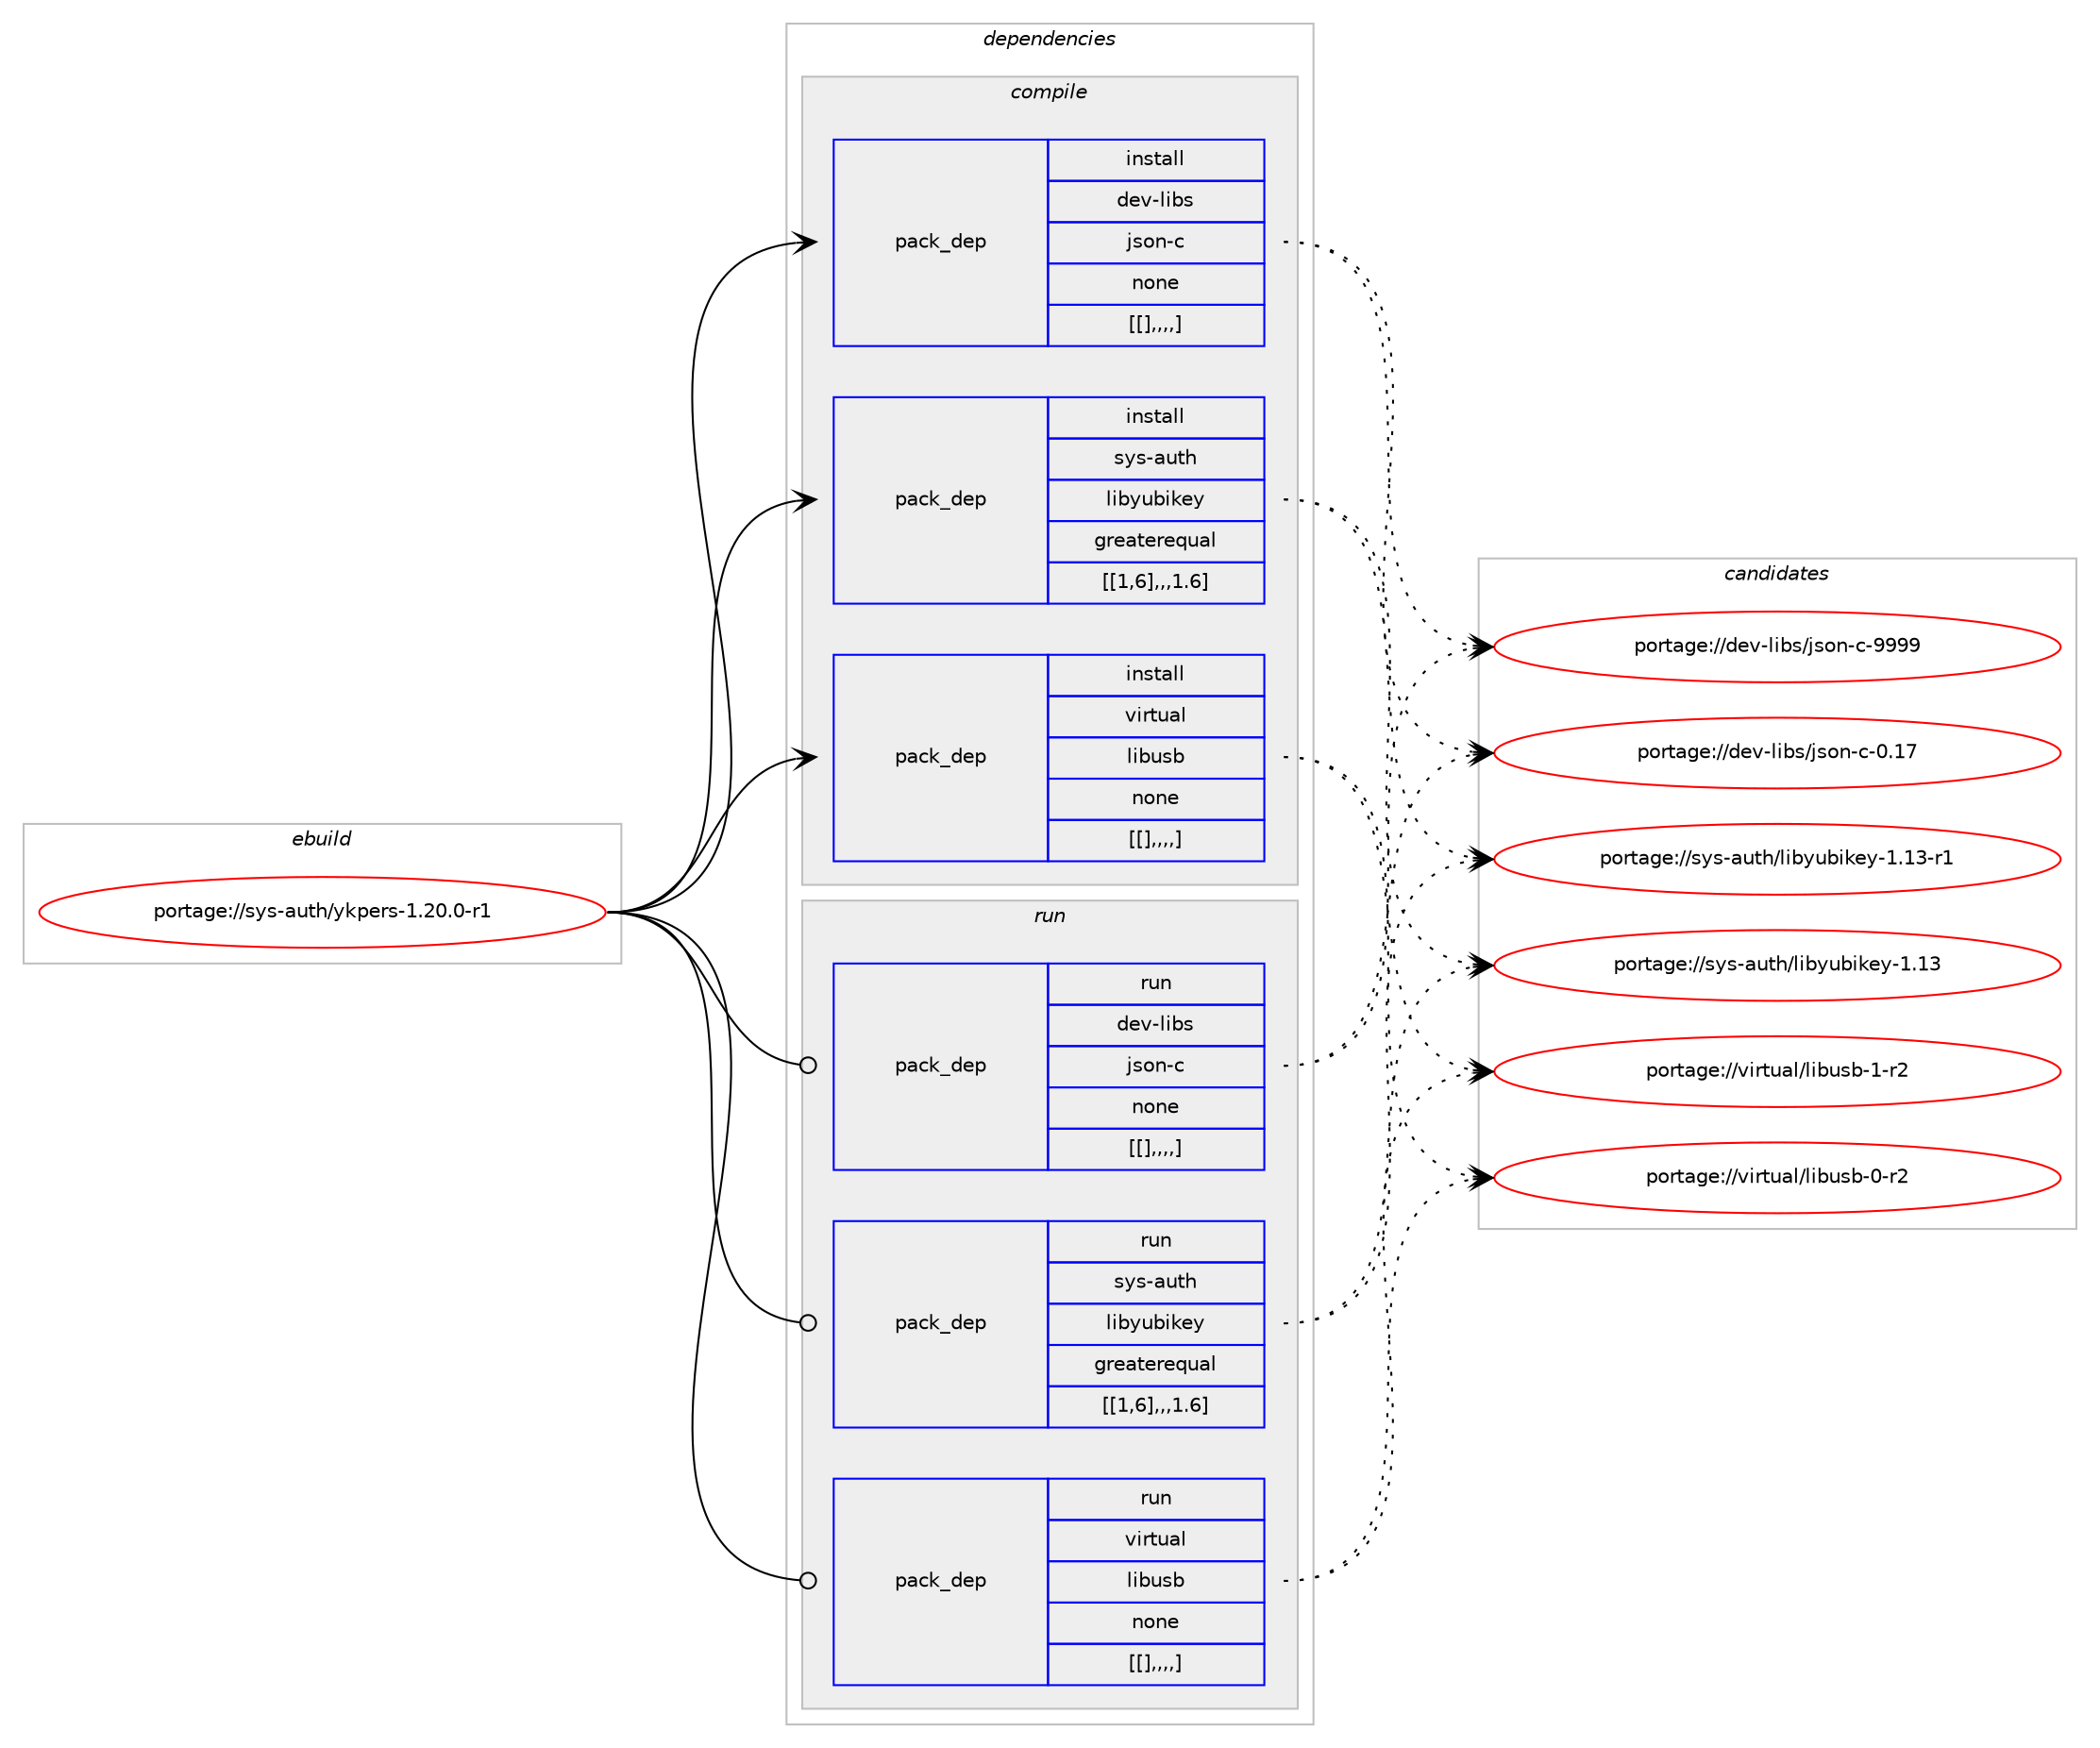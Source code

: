 digraph prolog {

# *************
# Graph options
# *************

newrank=true;
concentrate=true;
compound=true;
graph [rankdir=LR,fontname=Helvetica,fontsize=10,ranksep=1.5];#, ranksep=2.5, nodesep=0.2];
edge  [arrowhead=vee];
node  [fontname=Helvetica,fontsize=10];

# **********
# The ebuild
# **********

subgraph cluster_leftcol {
color=gray;
label=<<i>ebuild</i>>;
id [label="portage://sys-auth/ykpers-1.20.0-r1", color=red, width=4, href="../sys-auth/ykpers-1.20.0-r1.svg"];
}

# ****************
# The dependencies
# ****************

subgraph cluster_midcol {
color=gray;
label=<<i>dependencies</i>>;
subgraph cluster_compile {
fillcolor="#eeeeee";
style=filled;
label=<<i>compile</i>>;
subgraph pack323777 {
dependency444544 [label=<<TABLE BORDER="0" CELLBORDER="1" CELLSPACING="0" CELLPADDING="4" WIDTH="220"><TR><TD ROWSPAN="6" CELLPADDING="30">pack_dep</TD></TR><TR><TD WIDTH="110">install</TD></TR><TR><TD>dev-libs</TD></TR><TR><TD>json-c</TD></TR><TR><TD>none</TD></TR><TR><TD>[[],,,,]</TD></TR></TABLE>>, shape=none, color=blue];
}
id:e -> dependency444544:w [weight=20,style="solid",arrowhead="vee"];
subgraph pack323778 {
dependency444545 [label=<<TABLE BORDER="0" CELLBORDER="1" CELLSPACING="0" CELLPADDING="4" WIDTH="220"><TR><TD ROWSPAN="6" CELLPADDING="30">pack_dep</TD></TR><TR><TD WIDTH="110">install</TD></TR><TR><TD>sys-auth</TD></TR><TR><TD>libyubikey</TD></TR><TR><TD>greaterequal</TD></TR><TR><TD>[[1,6],,,1.6]</TD></TR></TABLE>>, shape=none, color=blue];
}
id:e -> dependency444545:w [weight=20,style="solid",arrowhead="vee"];
subgraph pack323779 {
dependency444546 [label=<<TABLE BORDER="0" CELLBORDER="1" CELLSPACING="0" CELLPADDING="4" WIDTH="220"><TR><TD ROWSPAN="6" CELLPADDING="30">pack_dep</TD></TR><TR><TD WIDTH="110">install</TD></TR><TR><TD>virtual</TD></TR><TR><TD>libusb</TD></TR><TR><TD>none</TD></TR><TR><TD>[[],,,,]</TD></TR></TABLE>>, shape=none, color=blue];
}
id:e -> dependency444546:w [weight=20,style="solid",arrowhead="vee"];
}
subgraph cluster_compileandrun {
fillcolor="#eeeeee";
style=filled;
label=<<i>compile and run</i>>;
}
subgraph cluster_run {
fillcolor="#eeeeee";
style=filled;
label=<<i>run</i>>;
subgraph pack323780 {
dependency444547 [label=<<TABLE BORDER="0" CELLBORDER="1" CELLSPACING="0" CELLPADDING="4" WIDTH="220"><TR><TD ROWSPAN="6" CELLPADDING="30">pack_dep</TD></TR><TR><TD WIDTH="110">run</TD></TR><TR><TD>dev-libs</TD></TR><TR><TD>json-c</TD></TR><TR><TD>none</TD></TR><TR><TD>[[],,,,]</TD></TR></TABLE>>, shape=none, color=blue];
}
id:e -> dependency444547:w [weight=20,style="solid",arrowhead="odot"];
subgraph pack323781 {
dependency444548 [label=<<TABLE BORDER="0" CELLBORDER="1" CELLSPACING="0" CELLPADDING="4" WIDTH="220"><TR><TD ROWSPAN="6" CELLPADDING="30">pack_dep</TD></TR><TR><TD WIDTH="110">run</TD></TR><TR><TD>sys-auth</TD></TR><TR><TD>libyubikey</TD></TR><TR><TD>greaterequal</TD></TR><TR><TD>[[1,6],,,1.6]</TD></TR></TABLE>>, shape=none, color=blue];
}
id:e -> dependency444548:w [weight=20,style="solid",arrowhead="odot"];
subgraph pack323782 {
dependency444549 [label=<<TABLE BORDER="0" CELLBORDER="1" CELLSPACING="0" CELLPADDING="4" WIDTH="220"><TR><TD ROWSPAN="6" CELLPADDING="30">pack_dep</TD></TR><TR><TD WIDTH="110">run</TD></TR><TR><TD>virtual</TD></TR><TR><TD>libusb</TD></TR><TR><TD>none</TD></TR><TR><TD>[[],,,,]</TD></TR></TABLE>>, shape=none, color=blue];
}
id:e -> dependency444549:w [weight=20,style="solid",arrowhead="odot"];
}
}

# **************
# The candidates
# **************

subgraph cluster_choices {
rank=same;
color=gray;
label=<<i>candidates</i>>;

subgraph choice323777 {
color=black;
nodesep=1;
choice10010111845108105981154710611511111045994557575757 [label="portage://dev-libs/json-c-9999", color=red, width=4,href="../dev-libs/json-c-9999.svg"];
choice10010111845108105981154710611511111045994548464955 [label="portage://dev-libs/json-c-0.17", color=red, width=4,href="../dev-libs/json-c-0.17.svg"];
dependency444544:e -> choice10010111845108105981154710611511111045994557575757:w [style=dotted,weight="100"];
dependency444544:e -> choice10010111845108105981154710611511111045994548464955:w [style=dotted,weight="100"];
}
subgraph choice323778 {
color=black;
nodesep=1;
choice115121115459711711610447108105981211179810510710112145494649514511449 [label="portage://sys-auth/libyubikey-1.13-r1", color=red, width=4,href="../sys-auth/libyubikey-1.13-r1.svg"];
choice11512111545971171161044710810598121117981051071011214549464951 [label="portage://sys-auth/libyubikey-1.13", color=red, width=4,href="../sys-auth/libyubikey-1.13.svg"];
dependency444545:e -> choice115121115459711711610447108105981211179810510710112145494649514511449:w [style=dotted,weight="100"];
dependency444545:e -> choice11512111545971171161044710810598121117981051071011214549464951:w [style=dotted,weight="100"];
}
subgraph choice323779 {
color=black;
nodesep=1;
choice1181051141161179710847108105981171159845494511450 [label="portage://virtual/libusb-1-r2", color=red, width=4,href="../virtual/libusb-1-r2.svg"];
choice1181051141161179710847108105981171159845484511450 [label="portage://virtual/libusb-0-r2", color=red, width=4,href="../virtual/libusb-0-r2.svg"];
dependency444546:e -> choice1181051141161179710847108105981171159845494511450:w [style=dotted,weight="100"];
dependency444546:e -> choice1181051141161179710847108105981171159845484511450:w [style=dotted,weight="100"];
}
subgraph choice323780 {
color=black;
nodesep=1;
choice10010111845108105981154710611511111045994557575757 [label="portage://dev-libs/json-c-9999", color=red, width=4,href="../dev-libs/json-c-9999.svg"];
choice10010111845108105981154710611511111045994548464955 [label="portage://dev-libs/json-c-0.17", color=red, width=4,href="../dev-libs/json-c-0.17.svg"];
dependency444547:e -> choice10010111845108105981154710611511111045994557575757:w [style=dotted,weight="100"];
dependency444547:e -> choice10010111845108105981154710611511111045994548464955:w [style=dotted,weight="100"];
}
subgraph choice323781 {
color=black;
nodesep=1;
choice115121115459711711610447108105981211179810510710112145494649514511449 [label="portage://sys-auth/libyubikey-1.13-r1", color=red, width=4,href="../sys-auth/libyubikey-1.13-r1.svg"];
choice11512111545971171161044710810598121117981051071011214549464951 [label="portage://sys-auth/libyubikey-1.13", color=red, width=4,href="../sys-auth/libyubikey-1.13.svg"];
dependency444548:e -> choice115121115459711711610447108105981211179810510710112145494649514511449:w [style=dotted,weight="100"];
dependency444548:e -> choice11512111545971171161044710810598121117981051071011214549464951:w [style=dotted,weight="100"];
}
subgraph choice323782 {
color=black;
nodesep=1;
choice1181051141161179710847108105981171159845494511450 [label="portage://virtual/libusb-1-r2", color=red, width=4,href="../virtual/libusb-1-r2.svg"];
choice1181051141161179710847108105981171159845484511450 [label="portage://virtual/libusb-0-r2", color=red, width=4,href="../virtual/libusb-0-r2.svg"];
dependency444549:e -> choice1181051141161179710847108105981171159845494511450:w [style=dotted,weight="100"];
dependency444549:e -> choice1181051141161179710847108105981171159845484511450:w [style=dotted,weight="100"];
}
}

}
